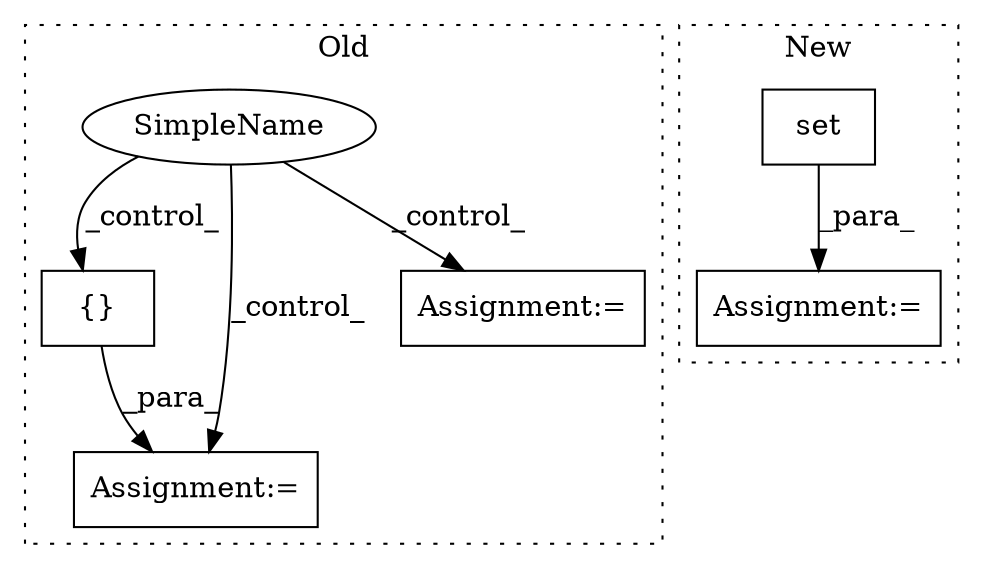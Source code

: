 digraph G {
subgraph cluster0 {
1 [label="{}" a="4" s="3294" l="2" shape="box"];
3 [label="Assignment:=" a="7" s="3276" l="1" shape="box"];
5 [label="SimpleName" a="42" s="" l="" shape="ellipse"];
6 [label="Assignment:=" a="7" s="3388,3470" l="57,2" shape="box"];
label = "Old";
style="dotted";
}
subgraph cluster1 {
2 [label="set" a="32" s="3419" l="5" shape="box"];
4 [label="Assignment:=" a="7" s="3650" l="1" shape="box"];
label = "New";
style="dotted";
}
1 -> 3 [label="_para_"];
2 -> 4 [label="_para_"];
5 -> 6 [label="_control_"];
5 -> 1 [label="_control_"];
5 -> 3 [label="_control_"];
}